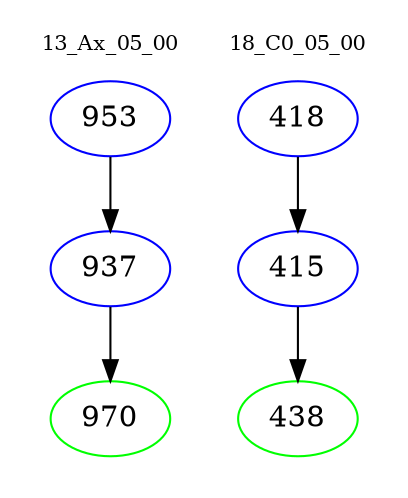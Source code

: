 digraph{
subgraph cluster_0 {
color = white
label = "13_Ax_05_00";
fontsize=10;
T0_953 [label="953", color="blue"]
T0_953 -> T0_937 [color="black"]
T0_937 [label="937", color="blue"]
T0_937 -> T0_970 [color="black"]
T0_970 [label="970", color="green"]
}
subgraph cluster_1 {
color = white
label = "18_C0_05_00";
fontsize=10;
T1_418 [label="418", color="blue"]
T1_418 -> T1_415 [color="black"]
T1_415 [label="415", color="blue"]
T1_415 -> T1_438 [color="black"]
T1_438 [label="438", color="green"]
}
}
